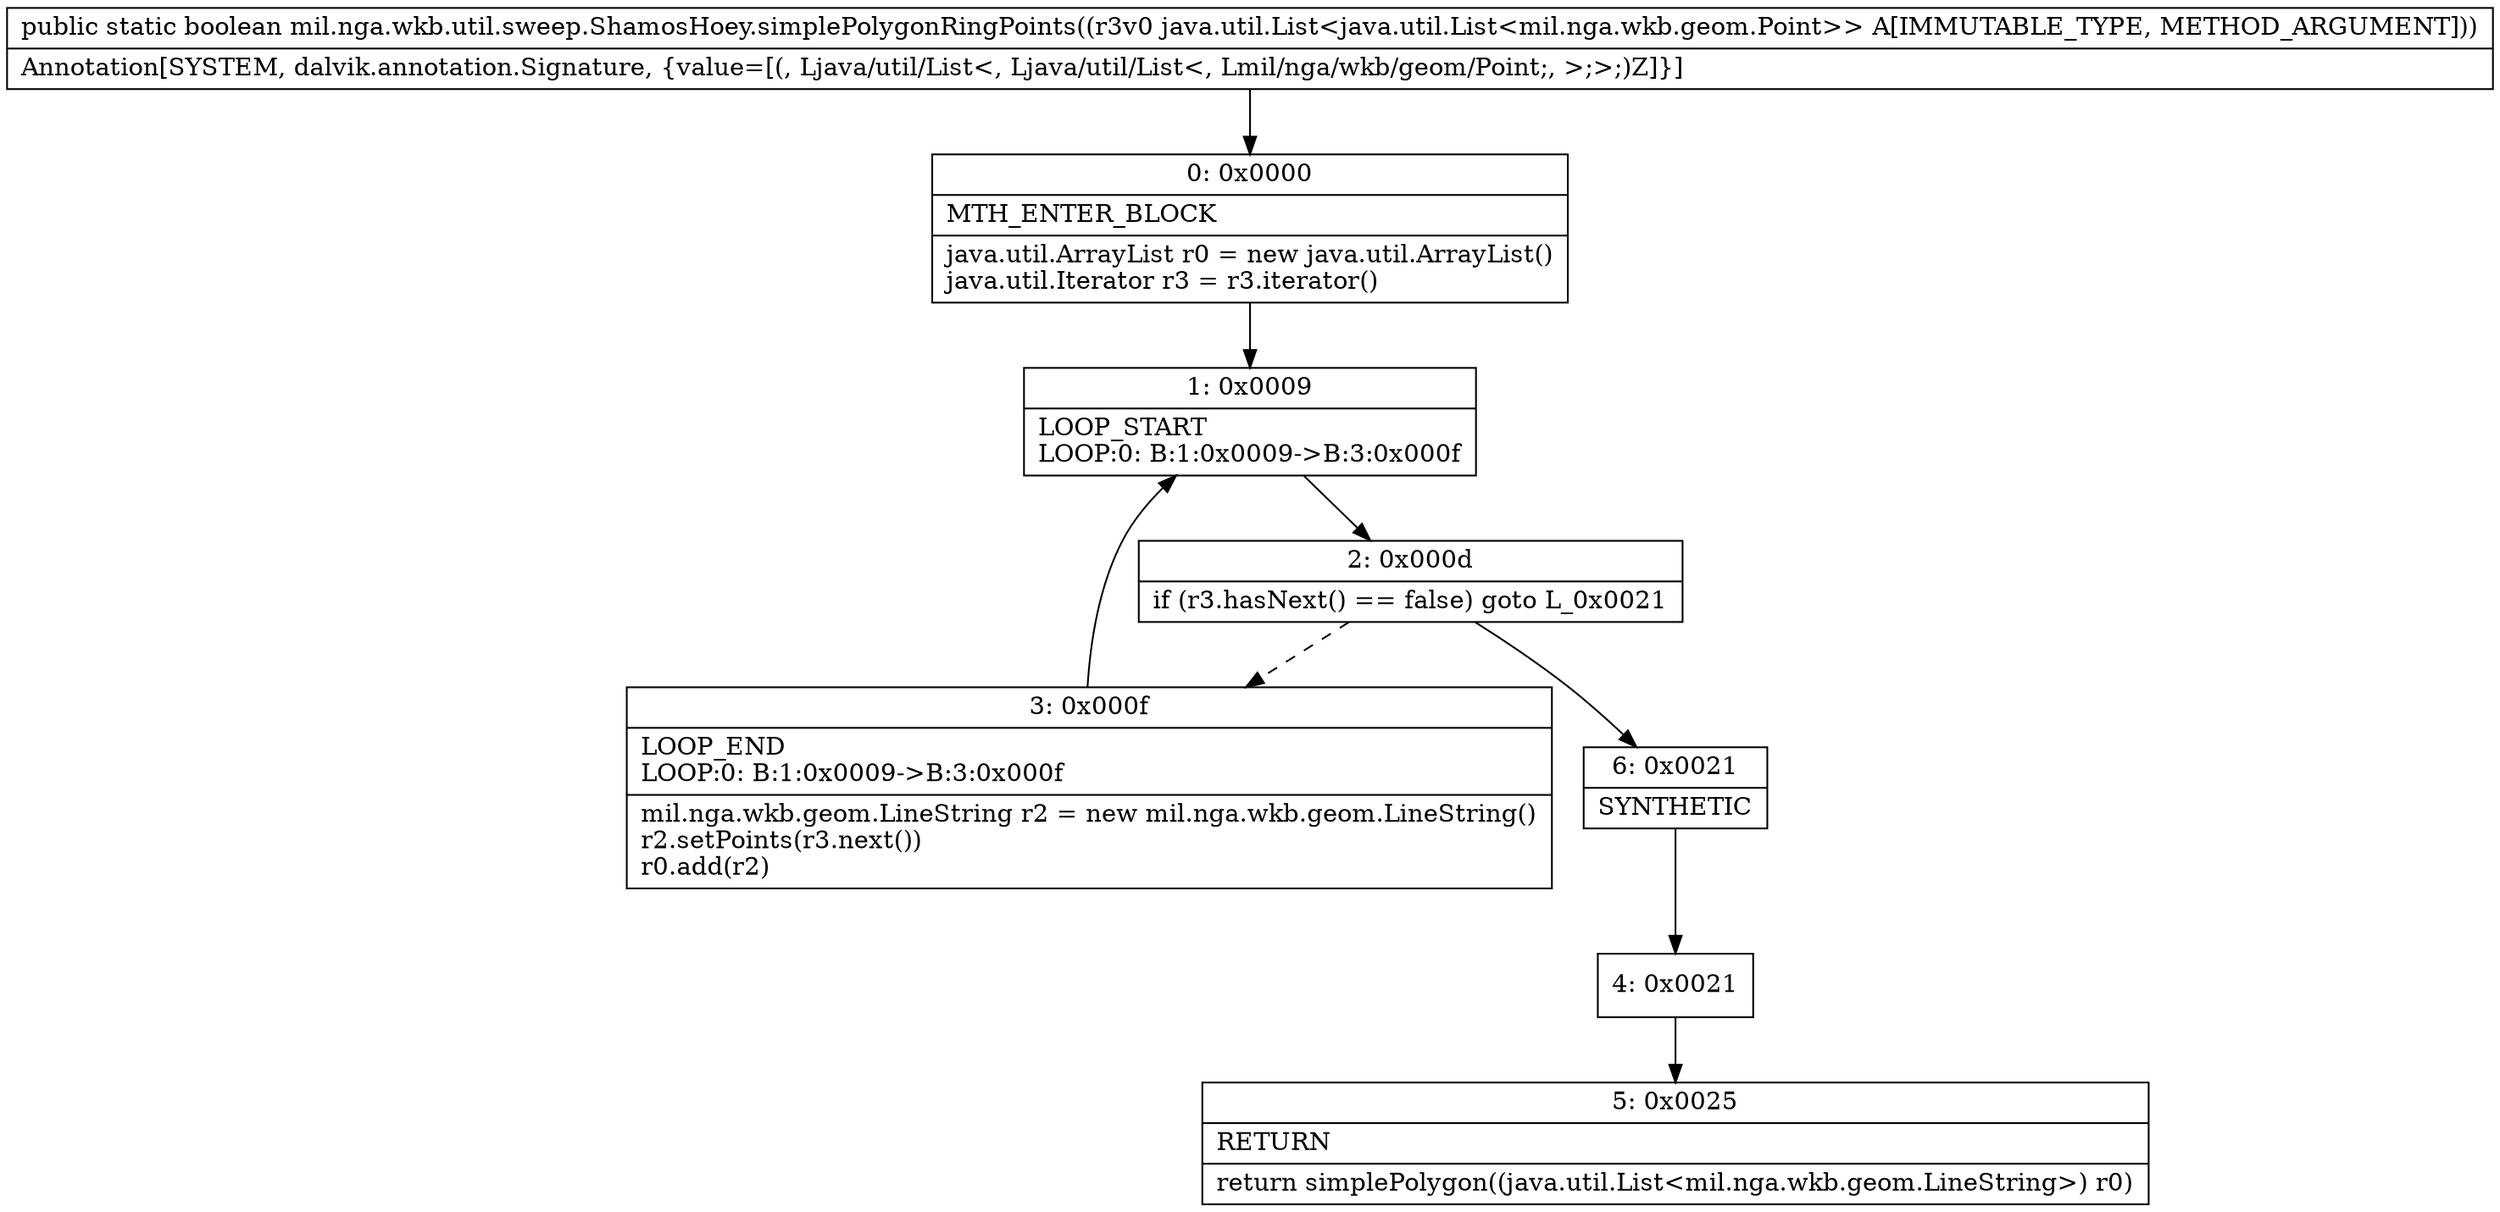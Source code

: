 digraph "CFG formil.nga.wkb.util.sweep.ShamosHoey.simplePolygonRingPoints(Ljava\/util\/List;)Z" {
Node_0 [shape=record,label="{0\:\ 0x0000|MTH_ENTER_BLOCK\l|java.util.ArrayList r0 = new java.util.ArrayList()\ljava.util.Iterator r3 = r3.iterator()\l}"];
Node_1 [shape=record,label="{1\:\ 0x0009|LOOP_START\lLOOP:0: B:1:0x0009\-\>B:3:0x000f\l}"];
Node_2 [shape=record,label="{2\:\ 0x000d|if (r3.hasNext() == false) goto L_0x0021\l}"];
Node_3 [shape=record,label="{3\:\ 0x000f|LOOP_END\lLOOP:0: B:1:0x0009\-\>B:3:0x000f\l|mil.nga.wkb.geom.LineString r2 = new mil.nga.wkb.geom.LineString()\lr2.setPoints(r3.next())\lr0.add(r2)\l}"];
Node_4 [shape=record,label="{4\:\ 0x0021}"];
Node_5 [shape=record,label="{5\:\ 0x0025|RETURN\l|return simplePolygon((java.util.List\<mil.nga.wkb.geom.LineString\>) r0)\l}"];
Node_6 [shape=record,label="{6\:\ 0x0021|SYNTHETIC\l}"];
MethodNode[shape=record,label="{public static boolean mil.nga.wkb.util.sweep.ShamosHoey.simplePolygonRingPoints((r3v0 java.util.List\<java.util.List\<mil.nga.wkb.geom.Point\>\> A[IMMUTABLE_TYPE, METHOD_ARGUMENT]))  | Annotation[SYSTEM, dalvik.annotation.Signature, \{value=[(, Ljava\/util\/List\<, Ljava\/util\/List\<, Lmil\/nga\/wkb\/geom\/Point;, \>;\>;)Z]\}]\l}"];
MethodNode -> Node_0;
Node_0 -> Node_1;
Node_1 -> Node_2;
Node_2 -> Node_3[style=dashed];
Node_2 -> Node_6;
Node_3 -> Node_1;
Node_4 -> Node_5;
Node_6 -> Node_4;
}

